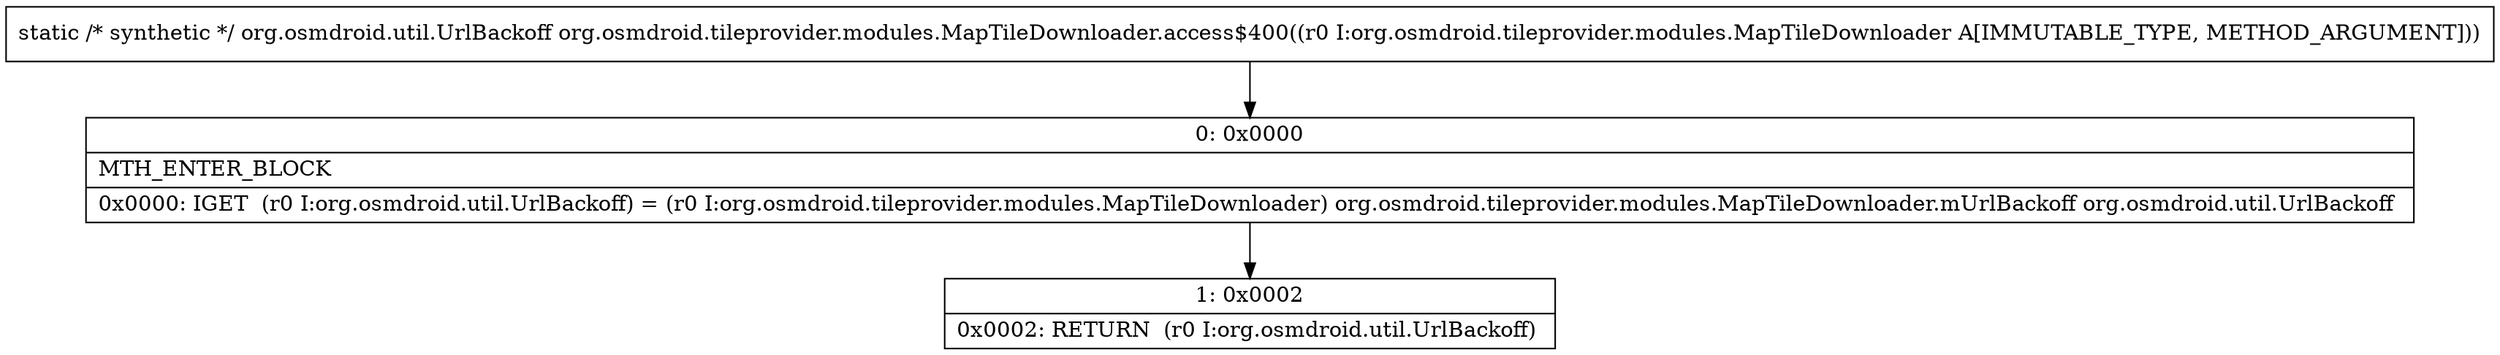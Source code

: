 digraph "CFG fororg.osmdroid.tileprovider.modules.MapTileDownloader.access$400(Lorg\/osmdroid\/tileprovider\/modules\/MapTileDownloader;)Lorg\/osmdroid\/util\/UrlBackoff;" {
Node_0 [shape=record,label="{0\:\ 0x0000|MTH_ENTER_BLOCK\l|0x0000: IGET  (r0 I:org.osmdroid.util.UrlBackoff) = (r0 I:org.osmdroid.tileprovider.modules.MapTileDownloader) org.osmdroid.tileprovider.modules.MapTileDownloader.mUrlBackoff org.osmdroid.util.UrlBackoff \l}"];
Node_1 [shape=record,label="{1\:\ 0x0002|0x0002: RETURN  (r0 I:org.osmdroid.util.UrlBackoff) \l}"];
MethodNode[shape=record,label="{static \/* synthetic *\/ org.osmdroid.util.UrlBackoff org.osmdroid.tileprovider.modules.MapTileDownloader.access$400((r0 I:org.osmdroid.tileprovider.modules.MapTileDownloader A[IMMUTABLE_TYPE, METHOD_ARGUMENT])) }"];
MethodNode -> Node_0;
Node_0 -> Node_1;
}

